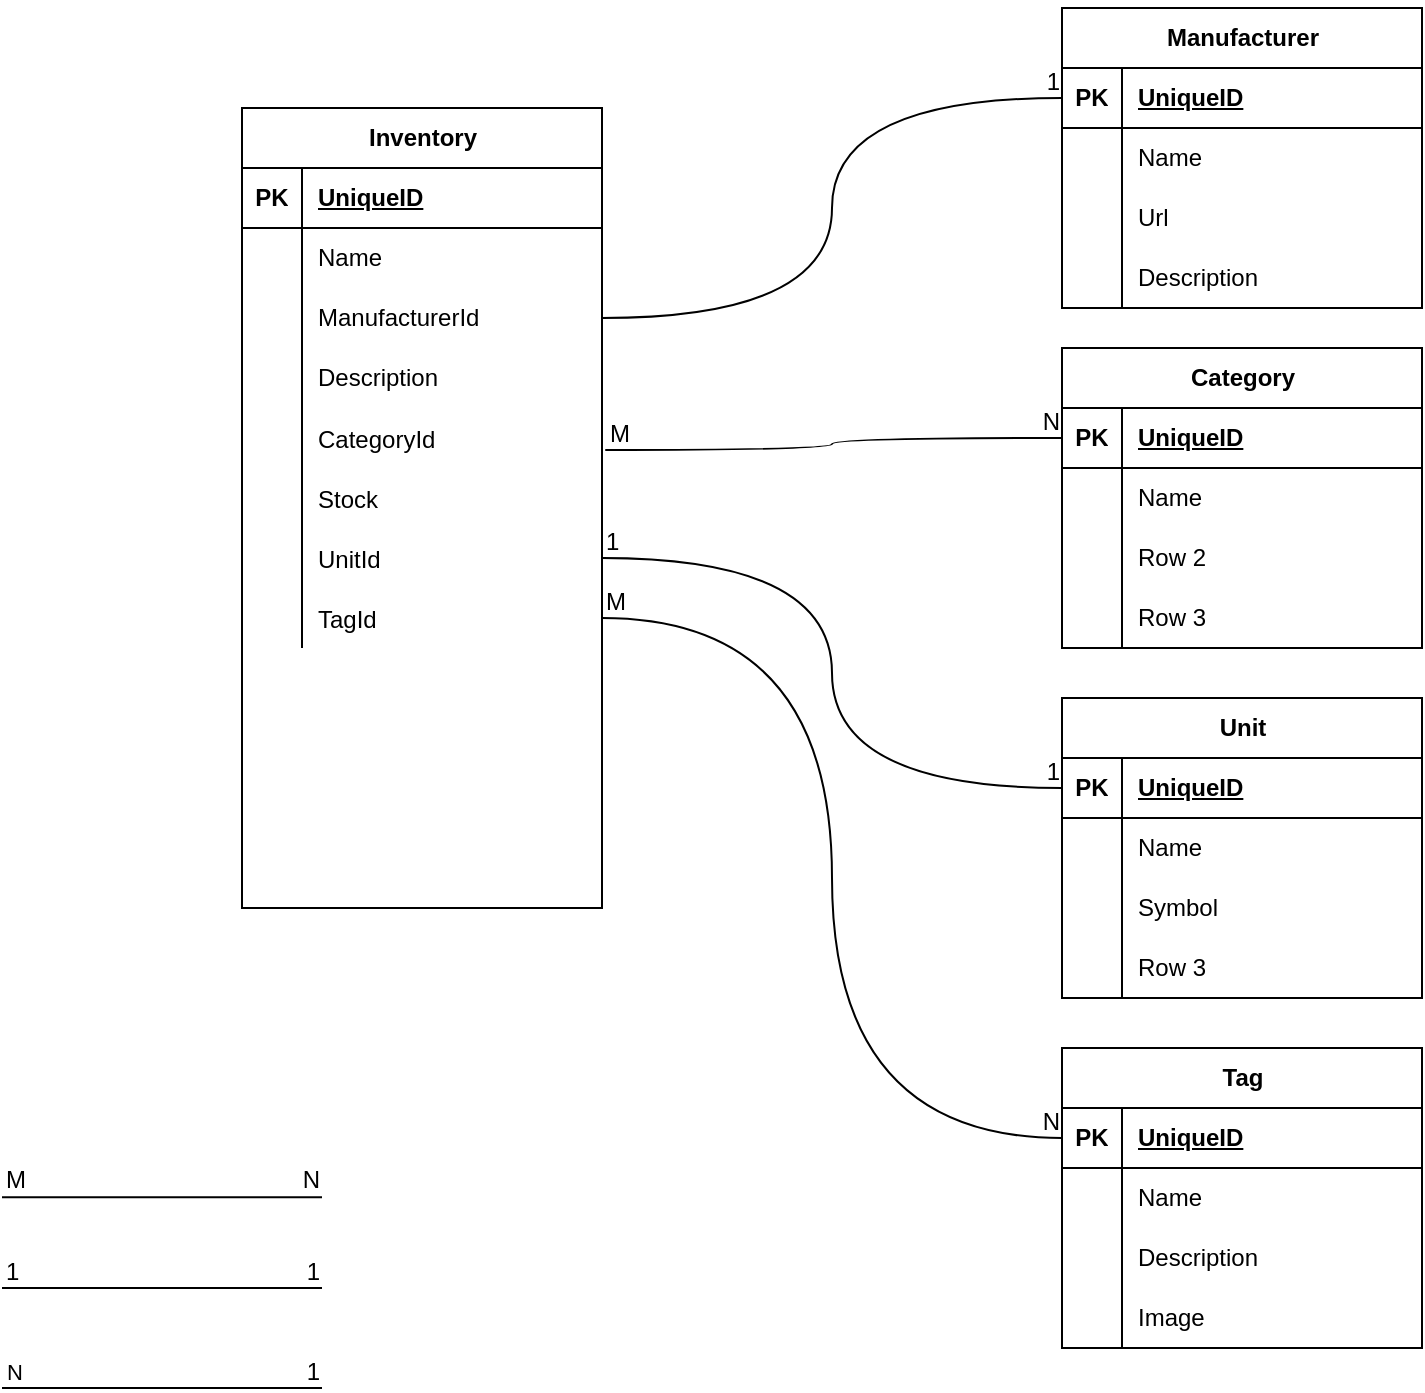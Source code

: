 <mxfile version="24.7.13">
  <diagram name="Page-1" id="e56a1550-8fbb-45ad-956c-1786394a9013">
    <mxGraphModel dx="1195" dy="789" grid="1" gridSize="10" guides="1" tooltips="1" connect="1" arrows="1" fold="1" page="1" pageScale="1" pageWidth="1100" pageHeight="850" background="none" math="0" shadow="0">
      <root>
        <mxCell id="0" />
        <mxCell id="1" parent="0" />
        <mxCell id="PE6m9HOG8rTubLcHVWo4-1" value="&lt;p&gt;&lt;b&gt;Inventory&lt;/b&gt;&lt;/p&gt;" style="shape=table;startSize=30;container=1;collapsible=1;childLayout=tableLayout;fixedRows=1;rowLines=0;fontStyle=1;align=center;resizeLast=1;html=1;" vertex="1" parent="1">
          <mxGeometry x="170" y="130" width="180" height="400" as="geometry" />
        </mxCell>
        <mxCell id="PE6m9HOG8rTubLcHVWo4-2" value="" style="shape=tableRow;horizontal=0;startSize=0;swimlaneHead=0;swimlaneBody=0;fillColor=none;collapsible=0;dropTarget=0;points=[[0,0.5],[1,0.5]];portConstraint=eastwest;top=0;left=0;right=0;bottom=1;" vertex="1" parent="PE6m9HOG8rTubLcHVWo4-1">
          <mxGeometry y="30" width="180" height="30" as="geometry" />
        </mxCell>
        <mxCell id="PE6m9HOG8rTubLcHVWo4-3" value="PK" style="shape=partialRectangle;connectable=0;fillColor=none;top=0;left=0;bottom=0;right=0;fontStyle=1;overflow=hidden;whiteSpace=wrap;html=1;" vertex="1" parent="PE6m9HOG8rTubLcHVWo4-2">
          <mxGeometry width="30" height="30" as="geometry">
            <mxRectangle width="30" height="30" as="alternateBounds" />
          </mxGeometry>
        </mxCell>
        <mxCell id="PE6m9HOG8rTubLcHVWo4-4" value="UniqueID" style="shape=partialRectangle;connectable=0;fillColor=none;top=0;left=0;bottom=0;right=0;align=left;spacingLeft=6;fontStyle=5;overflow=hidden;whiteSpace=wrap;html=1;" vertex="1" parent="PE6m9HOG8rTubLcHVWo4-2">
          <mxGeometry x="30" width="150" height="30" as="geometry">
            <mxRectangle width="150" height="30" as="alternateBounds" />
          </mxGeometry>
        </mxCell>
        <mxCell id="PE6m9HOG8rTubLcHVWo4-5" value="" style="shape=tableRow;horizontal=0;startSize=0;swimlaneHead=0;swimlaneBody=0;fillColor=none;collapsible=0;dropTarget=0;points=[[0,0.5],[1,0.5]];portConstraint=eastwest;top=0;left=0;right=0;bottom=0;" vertex="1" parent="PE6m9HOG8rTubLcHVWo4-1">
          <mxGeometry y="60" width="180" height="30" as="geometry" />
        </mxCell>
        <mxCell id="PE6m9HOG8rTubLcHVWo4-6" value="" style="shape=partialRectangle;connectable=0;fillColor=none;top=0;left=0;bottom=0;right=0;editable=1;overflow=hidden;whiteSpace=wrap;html=1;" vertex="1" parent="PE6m9HOG8rTubLcHVWo4-5">
          <mxGeometry width="30" height="30" as="geometry">
            <mxRectangle width="30" height="30" as="alternateBounds" />
          </mxGeometry>
        </mxCell>
        <mxCell id="PE6m9HOG8rTubLcHVWo4-7" value="Name" style="shape=partialRectangle;connectable=0;fillColor=none;top=0;left=0;bottom=0;right=0;align=left;spacingLeft=6;overflow=hidden;whiteSpace=wrap;html=1;" vertex="1" parent="PE6m9HOG8rTubLcHVWo4-5">
          <mxGeometry x="30" width="150" height="30" as="geometry">
            <mxRectangle width="150" height="30" as="alternateBounds" />
          </mxGeometry>
        </mxCell>
        <mxCell id="PE6m9HOG8rTubLcHVWo4-8" value="" style="shape=tableRow;horizontal=0;startSize=0;swimlaneHead=0;swimlaneBody=0;fillColor=none;collapsible=0;dropTarget=0;points=[[0,0.5],[1,0.5]];portConstraint=eastwest;top=0;left=0;right=0;bottom=0;" vertex="1" parent="PE6m9HOG8rTubLcHVWo4-1">
          <mxGeometry y="90" width="180" height="30" as="geometry" />
        </mxCell>
        <mxCell id="PE6m9HOG8rTubLcHVWo4-9" value="" style="shape=partialRectangle;connectable=0;fillColor=none;top=0;left=0;bottom=0;right=0;editable=1;overflow=hidden;whiteSpace=wrap;html=1;" vertex="1" parent="PE6m9HOG8rTubLcHVWo4-8">
          <mxGeometry width="30" height="30" as="geometry">
            <mxRectangle width="30" height="30" as="alternateBounds" />
          </mxGeometry>
        </mxCell>
        <mxCell id="PE6m9HOG8rTubLcHVWo4-10" value="ManufacturerId" style="shape=partialRectangle;connectable=0;fillColor=none;top=0;left=0;bottom=0;right=0;align=left;spacingLeft=6;overflow=hidden;whiteSpace=wrap;html=1;" vertex="1" parent="PE6m9HOG8rTubLcHVWo4-8">
          <mxGeometry x="30" width="150" height="30" as="geometry">
            <mxRectangle width="150" height="30" as="alternateBounds" />
          </mxGeometry>
        </mxCell>
        <mxCell id="PE6m9HOG8rTubLcHVWo4-11" value="" style="shape=tableRow;horizontal=0;startSize=0;swimlaneHead=0;swimlaneBody=0;fillColor=none;collapsible=0;dropTarget=0;points=[[0,0.5],[1,0.5]];portConstraint=eastwest;top=0;left=0;right=0;bottom=0;" vertex="1" parent="PE6m9HOG8rTubLcHVWo4-1">
          <mxGeometry y="120" width="180" height="30" as="geometry" />
        </mxCell>
        <mxCell id="PE6m9HOG8rTubLcHVWo4-12" value="" style="shape=partialRectangle;connectable=0;fillColor=none;top=0;left=0;bottom=0;right=0;editable=1;overflow=hidden;whiteSpace=wrap;html=1;" vertex="1" parent="PE6m9HOG8rTubLcHVWo4-11">
          <mxGeometry width="30" height="30" as="geometry">
            <mxRectangle width="30" height="30" as="alternateBounds" />
          </mxGeometry>
        </mxCell>
        <mxCell id="PE6m9HOG8rTubLcHVWo4-13" value="Description" style="shape=partialRectangle;connectable=0;fillColor=none;top=0;left=0;bottom=0;right=0;align=left;spacingLeft=6;overflow=hidden;whiteSpace=wrap;html=1;" vertex="1" parent="PE6m9HOG8rTubLcHVWo4-11">
          <mxGeometry x="30" width="150" height="30" as="geometry">
            <mxRectangle width="150" height="30" as="alternateBounds" />
          </mxGeometry>
        </mxCell>
        <mxCell id="PE6m9HOG8rTubLcHVWo4-30" value="" style="shape=tableRow;horizontal=0;startSize=0;swimlaneHead=0;swimlaneBody=0;fillColor=none;collapsible=0;dropTarget=0;points=[[0,0.5],[1,0.5]];portConstraint=eastwest;top=0;left=0;right=0;bottom=0;" vertex="1" parent="PE6m9HOG8rTubLcHVWo4-1">
          <mxGeometry y="150" width="180" height="30" as="geometry" />
        </mxCell>
        <mxCell id="PE6m9HOG8rTubLcHVWo4-31" value="" style="shape=partialRectangle;connectable=0;fillColor=none;top=0;left=0;bottom=0;right=0;editable=1;overflow=hidden;" vertex="1" parent="PE6m9HOG8rTubLcHVWo4-30">
          <mxGeometry width="30" height="30" as="geometry">
            <mxRectangle width="30" height="30" as="alternateBounds" />
          </mxGeometry>
        </mxCell>
        <mxCell id="PE6m9HOG8rTubLcHVWo4-32" value="CategoryId" style="shape=partialRectangle;connectable=0;fillColor=none;top=0;left=0;bottom=0;right=0;align=left;spacingLeft=6;overflow=hidden;" vertex="1" parent="PE6m9HOG8rTubLcHVWo4-30">
          <mxGeometry x="30" width="150" height="30" as="geometry">
            <mxRectangle width="150" height="30" as="alternateBounds" />
          </mxGeometry>
        </mxCell>
        <mxCell id="PE6m9HOG8rTubLcHVWo4-34" value="" style="shape=tableRow;horizontal=0;startSize=0;swimlaneHead=0;swimlaneBody=0;fillColor=none;collapsible=0;dropTarget=0;points=[[0,0.5],[1,0.5]];portConstraint=eastwest;top=0;left=0;right=0;bottom=0;" vertex="1" parent="PE6m9HOG8rTubLcHVWo4-1">
          <mxGeometry y="180" width="180" height="30" as="geometry" />
        </mxCell>
        <mxCell id="PE6m9HOG8rTubLcHVWo4-35" value="" style="shape=partialRectangle;connectable=0;fillColor=none;top=0;left=0;bottom=0;right=0;editable=1;overflow=hidden;" vertex="1" parent="PE6m9HOG8rTubLcHVWo4-34">
          <mxGeometry width="30" height="30" as="geometry">
            <mxRectangle width="30" height="30" as="alternateBounds" />
          </mxGeometry>
        </mxCell>
        <mxCell id="PE6m9HOG8rTubLcHVWo4-36" value="Stock" style="shape=partialRectangle;connectable=0;fillColor=none;top=0;left=0;bottom=0;right=0;align=left;spacingLeft=6;overflow=hidden;" vertex="1" parent="PE6m9HOG8rTubLcHVWo4-34">
          <mxGeometry x="30" width="150" height="30" as="geometry">
            <mxRectangle width="150" height="30" as="alternateBounds" />
          </mxGeometry>
        </mxCell>
        <mxCell id="PE6m9HOG8rTubLcHVWo4-52" value="" style="shape=tableRow;horizontal=0;startSize=0;swimlaneHead=0;swimlaneBody=0;fillColor=none;collapsible=0;dropTarget=0;points=[[0,0.5],[1,0.5]];portConstraint=eastwest;top=0;left=0;right=0;bottom=0;" vertex="1" parent="PE6m9HOG8rTubLcHVWo4-1">
          <mxGeometry y="210" width="180" height="30" as="geometry" />
        </mxCell>
        <mxCell id="PE6m9HOG8rTubLcHVWo4-53" value="" style="shape=partialRectangle;connectable=0;fillColor=none;top=0;left=0;bottom=0;right=0;editable=1;overflow=hidden;" vertex="1" parent="PE6m9HOG8rTubLcHVWo4-52">
          <mxGeometry width="30" height="30" as="geometry">
            <mxRectangle width="30" height="30" as="alternateBounds" />
          </mxGeometry>
        </mxCell>
        <mxCell id="PE6m9HOG8rTubLcHVWo4-54" value="UnitId" style="shape=partialRectangle;connectable=0;fillColor=none;top=0;left=0;bottom=0;right=0;align=left;spacingLeft=6;overflow=hidden;" vertex="1" parent="PE6m9HOG8rTubLcHVWo4-52">
          <mxGeometry x="30" width="150" height="30" as="geometry">
            <mxRectangle width="150" height="30" as="alternateBounds" />
          </mxGeometry>
        </mxCell>
        <mxCell id="PE6m9HOG8rTubLcHVWo4-70" value="" style="shape=tableRow;horizontal=0;startSize=0;swimlaneHead=0;swimlaneBody=0;fillColor=none;collapsible=0;dropTarget=0;points=[[0,0.5],[1,0.5]];portConstraint=eastwest;top=0;left=0;right=0;bottom=0;" vertex="1" parent="PE6m9HOG8rTubLcHVWo4-1">
          <mxGeometry y="240" width="180" height="30" as="geometry" />
        </mxCell>
        <mxCell id="PE6m9HOG8rTubLcHVWo4-71" value="" style="shape=partialRectangle;connectable=0;fillColor=none;top=0;left=0;bottom=0;right=0;editable=1;overflow=hidden;" vertex="1" parent="PE6m9HOG8rTubLcHVWo4-70">
          <mxGeometry width="30" height="30" as="geometry">
            <mxRectangle width="30" height="30" as="alternateBounds" />
          </mxGeometry>
        </mxCell>
        <mxCell id="PE6m9HOG8rTubLcHVWo4-72" value="TagId" style="shape=partialRectangle;connectable=0;fillColor=none;top=0;left=0;bottom=0;right=0;align=left;spacingLeft=6;overflow=hidden;" vertex="1" parent="PE6m9HOG8rTubLcHVWo4-70">
          <mxGeometry x="30" width="150" height="30" as="geometry">
            <mxRectangle width="150" height="30" as="alternateBounds" />
          </mxGeometry>
        </mxCell>
        <mxCell id="PE6m9HOG8rTubLcHVWo4-14" value="&lt;p&gt;&lt;b&gt;Manufacturer&lt;/b&gt;&lt;/p&gt;" style="shape=table;startSize=30;container=1;collapsible=1;childLayout=tableLayout;fixedRows=1;rowLines=0;fontStyle=1;align=center;resizeLast=1;html=1;" vertex="1" parent="1">
          <mxGeometry x="580" y="80" width="180" height="150" as="geometry" />
        </mxCell>
        <mxCell id="PE6m9HOG8rTubLcHVWo4-15" value="" style="shape=tableRow;horizontal=0;startSize=0;swimlaneHead=0;swimlaneBody=0;fillColor=none;collapsible=0;dropTarget=0;points=[[0,0.5],[1,0.5]];portConstraint=eastwest;top=0;left=0;right=0;bottom=1;" vertex="1" parent="PE6m9HOG8rTubLcHVWo4-14">
          <mxGeometry y="30" width="180" height="30" as="geometry" />
        </mxCell>
        <mxCell id="PE6m9HOG8rTubLcHVWo4-16" value="PK" style="shape=partialRectangle;connectable=0;fillColor=none;top=0;left=0;bottom=0;right=0;fontStyle=1;overflow=hidden;whiteSpace=wrap;html=1;" vertex="1" parent="PE6m9HOG8rTubLcHVWo4-15">
          <mxGeometry width="30" height="30" as="geometry">
            <mxRectangle width="30" height="30" as="alternateBounds" />
          </mxGeometry>
        </mxCell>
        <mxCell id="PE6m9HOG8rTubLcHVWo4-17" value="UniqueID" style="shape=partialRectangle;connectable=0;fillColor=none;top=0;left=0;bottom=0;right=0;align=left;spacingLeft=6;fontStyle=5;overflow=hidden;whiteSpace=wrap;html=1;" vertex="1" parent="PE6m9HOG8rTubLcHVWo4-15">
          <mxGeometry x="30" width="150" height="30" as="geometry">
            <mxRectangle width="150" height="30" as="alternateBounds" />
          </mxGeometry>
        </mxCell>
        <mxCell id="PE6m9HOG8rTubLcHVWo4-18" value="" style="shape=tableRow;horizontal=0;startSize=0;swimlaneHead=0;swimlaneBody=0;fillColor=none;collapsible=0;dropTarget=0;points=[[0,0.5],[1,0.5]];portConstraint=eastwest;top=0;left=0;right=0;bottom=0;" vertex="1" parent="PE6m9HOG8rTubLcHVWo4-14">
          <mxGeometry y="60" width="180" height="30" as="geometry" />
        </mxCell>
        <mxCell id="PE6m9HOG8rTubLcHVWo4-19" value="" style="shape=partialRectangle;connectable=0;fillColor=none;top=0;left=0;bottom=0;right=0;editable=1;overflow=hidden;whiteSpace=wrap;html=1;" vertex="1" parent="PE6m9HOG8rTubLcHVWo4-18">
          <mxGeometry width="30" height="30" as="geometry">
            <mxRectangle width="30" height="30" as="alternateBounds" />
          </mxGeometry>
        </mxCell>
        <mxCell id="PE6m9HOG8rTubLcHVWo4-20" value="Name" style="shape=partialRectangle;connectable=0;fillColor=none;top=0;left=0;bottom=0;right=0;align=left;spacingLeft=6;overflow=hidden;whiteSpace=wrap;html=1;" vertex="1" parent="PE6m9HOG8rTubLcHVWo4-18">
          <mxGeometry x="30" width="150" height="30" as="geometry">
            <mxRectangle width="150" height="30" as="alternateBounds" />
          </mxGeometry>
        </mxCell>
        <mxCell id="PE6m9HOG8rTubLcHVWo4-21" value="" style="shape=tableRow;horizontal=0;startSize=0;swimlaneHead=0;swimlaneBody=0;fillColor=none;collapsible=0;dropTarget=0;points=[[0,0.5],[1,0.5]];portConstraint=eastwest;top=0;left=0;right=0;bottom=0;" vertex="1" parent="PE6m9HOG8rTubLcHVWo4-14">
          <mxGeometry y="90" width="180" height="30" as="geometry" />
        </mxCell>
        <mxCell id="PE6m9HOG8rTubLcHVWo4-22" value="" style="shape=partialRectangle;connectable=0;fillColor=none;top=0;left=0;bottom=0;right=0;editable=1;overflow=hidden;whiteSpace=wrap;html=1;" vertex="1" parent="PE6m9HOG8rTubLcHVWo4-21">
          <mxGeometry width="30" height="30" as="geometry">
            <mxRectangle width="30" height="30" as="alternateBounds" />
          </mxGeometry>
        </mxCell>
        <mxCell id="PE6m9HOG8rTubLcHVWo4-23" value="Url" style="shape=partialRectangle;connectable=0;fillColor=none;top=0;left=0;bottom=0;right=0;align=left;spacingLeft=6;overflow=hidden;whiteSpace=wrap;html=1;" vertex="1" parent="PE6m9HOG8rTubLcHVWo4-21">
          <mxGeometry x="30" width="150" height="30" as="geometry">
            <mxRectangle width="150" height="30" as="alternateBounds" />
          </mxGeometry>
        </mxCell>
        <mxCell id="PE6m9HOG8rTubLcHVWo4-24" value="" style="shape=tableRow;horizontal=0;startSize=0;swimlaneHead=0;swimlaneBody=0;fillColor=none;collapsible=0;dropTarget=0;points=[[0,0.5],[1,0.5]];portConstraint=eastwest;top=0;left=0;right=0;bottom=0;" vertex="1" parent="PE6m9HOG8rTubLcHVWo4-14">
          <mxGeometry y="120" width="180" height="30" as="geometry" />
        </mxCell>
        <mxCell id="PE6m9HOG8rTubLcHVWo4-25" value="" style="shape=partialRectangle;connectable=0;fillColor=none;top=0;left=0;bottom=0;right=0;editable=1;overflow=hidden;whiteSpace=wrap;html=1;" vertex="1" parent="PE6m9HOG8rTubLcHVWo4-24">
          <mxGeometry width="30" height="30" as="geometry">
            <mxRectangle width="30" height="30" as="alternateBounds" />
          </mxGeometry>
        </mxCell>
        <mxCell id="PE6m9HOG8rTubLcHVWo4-26" value="Description" style="shape=partialRectangle;connectable=0;fillColor=none;top=0;left=0;bottom=0;right=0;align=left;spacingLeft=6;overflow=hidden;whiteSpace=wrap;html=1;" vertex="1" parent="PE6m9HOG8rTubLcHVWo4-24">
          <mxGeometry x="30" width="150" height="30" as="geometry">
            <mxRectangle width="150" height="30" as="alternateBounds" />
          </mxGeometry>
        </mxCell>
        <mxCell id="PE6m9HOG8rTubLcHVWo4-37" value="Category" style="shape=table;startSize=30;container=1;collapsible=1;childLayout=tableLayout;fixedRows=1;rowLines=0;fontStyle=1;align=center;resizeLast=1;html=1;" vertex="1" parent="1">
          <mxGeometry x="580" y="250" width="180" height="150" as="geometry" />
        </mxCell>
        <mxCell id="PE6m9HOG8rTubLcHVWo4-38" value="" style="shape=tableRow;horizontal=0;startSize=0;swimlaneHead=0;swimlaneBody=0;fillColor=none;collapsible=0;dropTarget=0;points=[[0,0.5],[1,0.5]];portConstraint=eastwest;top=0;left=0;right=0;bottom=1;" vertex="1" parent="PE6m9HOG8rTubLcHVWo4-37">
          <mxGeometry y="30" width="180" height="30" as="geometry" />
        </mxCell>
        <mxCell id="PE6m9HOG8rTubLcHVWo4-39" value="PK" style="shape=partialRectangle;connectable=0;fillColor=none;top=0;left=0;bottom=0;right=0;fontStyle=1;overflow=hidden;whiteSpace=wrap;html=1;" vertex="1" parent="PE6m9HOG8rTubLcHVWo4-38">
          <mxGeometry width="30" height="30" as="geometry">
            <mxRectangle width="30" height="30" as="alternateBounds" />
          </mxGeometry>
        </mxCell>
        <mxCell id="PE6m9HOG8rTubLcHVWo4-40" value="UniqueID" style="shape=partialRectangle;connectable=0;fillColor=none;top=0;left=0;bottom=0;right=0;align=left;spacingLeft=6;fontStyle=5;overflow=hidden;whiteSpace=wrap;html=1;" vertex="1" parent="PE6m9HOG8rTubLcHVWo4-38">
          <mxGeometry x="30" width="150" height="30" as="geometry">
            <mxRectangle width="150" height="30" as="alternateBounds" />
          </mxGeometry>
        </mxCell>
        <mxCell id="PE6m9HOG8rTubLcHVWo4-41" value="" style="shape=tableRow;horizontal=0;startSize=0;swimlaneHead=0;swimlaneBody=0;fillColor=none;collapsible=0;dropTarget=0;points=[[0,0.5],[1,0.5]];portConstraint=eastwest;top=0;left=0;right=0;bottom=0;" vertex="1" parent="PE6m9HOG8rTubLcHVWo4-37">
          <mxGeometry y="60" width="180" height="30" as="geometry" />
        </mxCell>
        <mxCell id="PE6m9HOG8rTubLcHVWo4-42" value="" style="shape=partialRectangle;connectable=0;fillColor=none;top=0;left=0;bottom=0;right=0;editable=1;overflow=hidden;whiteSpace=wrap;html=1;" vertex="1" parent="PE6m9HOG8rTubLcHVWo4-41">
          <mxGeometry width="30" height="30" as="geometry">
            <mxRectangle width="30" height="30" as="alternateBounds" />
          </mxGeometry>
        </mxCell>
        <mxCell id="PE6m9HOG8rTubLcHVWo4-43" value="Name" style="shape=partialRectangle;connectable=0;fillColor=none;top=0;left=0;bottom=0;right=0;align=left;spacingLeft=6;overflow=hidden;whiteSpace=wrap;html=1;" vertex="1" parent="PE6m9HOG8rTubLcHVWo4-41">
          <mxGeometry x="30" width="150" height="30" as="geometry">
            <mxRectangle width="150" height="30" as="alternateBounds" />
          </mxGeometry>
        </mxCell>
        <mxCell id="PE6m9HOG8rTubLcHVWo4-44" value="" style="shape=tableRow;horizontal=0;startSize=0;swimlaneHead=0;swimlaneBody=0;fillColor=none;collapsible=0;dropTarget=0;points=[[0,0.5],[1,0.5]];portConstraint=eastwest;top=0;left=0;right=0;bottom=0;" vertex="1" parent="PE6m9HOG8rTubLcHVWo4-37">
          <mxGeometry y="90" width="180" height="30" as="geometry" />
        </mxCell>
        <mxCell id="PE6m9HOG8rTubLcHVWo4-45" value="" style="shape=partialRectangle;connectable=0;fillColor=none;top=0;left=0;bottom=0;right=0;editable=1;overflow=hidden;whiteSpace=wrap;html=1;" vertex="1" parent="PE6m9HOG8rTubLcHVWo4-44">
          <mxGeometry width="30" height="30" as="geometry">
            <mxRectangle width="30" height="30" as="alternateBounds" />
          </mxGeometry>
        </mxCell>
        <mxCell id="PE6m9HOG8rTubLcHVWo4-46" value="Row 2" style="shape=partialRectangle;connectable=0;fillColor=none;top=0;left=0;bottom=0;right=0;align=left;spacingLeft=6;overflow=hidden;whiteSpace=wrap;html=1;" vertex="1" parent="PE6m9HOG8rTubLcHVWo4-44">
          <mxGeometry x="30" width="150" height="30" as="geometry">
            <mxRectangle width="150" height="30" as="alternateBounds" />
          </mxGeometry>
        </mxCell>
        <mxCell id="PE6m9HOG8rTubLcHVWo4-47" value="" style="shape=tableRow;horizontal=0;startSize=0;swimlaneHead=0;swimlaneBody=0;fillColor=none;collapsible=0;dropTarget=0;points=[[0,0.5],[1,0.5]];portConstraint=eastwest;top=0;left=0;right=0;bottom=0;" vertex="1" parent="PE6m9HOG8rTubLcHVWo4-37">
          <mxGeometry y="120" width="180" height="30" as="geometry" />
        </mxCell>
        <mxCell id="PE6m9HOG8rTubLcHVWo4-48" value="" style="shape=partialRectangle;connectable=0;fillColor=none;top=0;left=0;bottom=0;right=0;editable=1;overflow=hidden;whiteSpace=wrap;html=1;" vertex="1" parent="PE6m9HOG8rTubLcHVWo4-47">
          <mxGeometry width="30" height="30" as="geometry">
            <mxRectangle width="30" height="30" as="alternateBounds" />
          </mxGeometry>
        </mxCell>
        <mxCell id="PE6m9HOG8rTubLcHVWo4-49" value="Row 3" style="shape=partialRectangle;connectable=0;fillColor=none;top=0;left=0;bottom=0;right=0;align=left;spacingLeft=6;overflow=hidden;whiteSpace=wrap;html=1;" vertex="1" parent="PE6m9HOG8rTubLcHVWo4-47">
          <mxGeometry x="30" width="150" height="30" as="geometry">
            <mxRectangle width="150" height="30" as="alternateBounds" />
          </mxGeometry>
        </mxCell>
        <mxCell id="PE6m9HOG8rTubLcHVWo4-55" value="Unit" style="shape=table;startSize=30;container=1;collapsible=1;childLayout=tableLayout;fixedRows=1;rowLines=0;fontStyle=1;align=center;resizeLast=1;html=1;" vertex="1" parent="1">
          <mxGeometry x="580" y="425" width="180" height="150" as="geometry" />
        </mxCell>
        <mxCell id="PE6m9HOG8rTubLcHVWo4-56" value="" style="shape=tableRow;horizontal=0;startSize=0;swimlaneHead=0;swimlaneBody=0;fillColor=none;collapsible=0;dropTarget=0;points=[[0,0.5],[1,0.5]];portConstraint=eastwest;top=0;left=0;right=0;bottom=1;" vertex="1" parent="PE6m9HOG8rTubLcHVWo4-55">
          <mxGeometry y="30" width="180" height="30" as="geometry" />
        </mxCell>
        <mxCell id="PE6m9HOG8rTubLcHVWo4-57" value="PK" style="shape=partialRectangle;connectable=0;fillColor=none;top=0;left=0;bottom=0;right=0;fontStyle=1;overflow=hidden;whiteSpace=wrap;html=1;" vertex="1" parent="PE6m9HOG8rTubLcHVWo4-56">
          <mxGeometry width="30" height="30" as="geometry">
            <mxRectangle width="30" height="30" as="alternateBounds" />
          </mxGeometry>
        </mxCell>
        <mxCell id="PE6m9HOG8rTubLcHVWo4-58" value="UniqueID" style="shape=partialRectangle;connectable=0;fillColor=none;top=0;left=0;bottom=0;right=0;align=left;spacingLeft=6;fontStyle=5;overflow=hidden;whiteSpace=wrap;html=1;" vertex="1" parent="PE6m9HOG8rTubLcHVWo4-56">
          <mxGeometry x="30" width="150" height="30" as="geometry">
            <mxRectangle width="150" height="30" as="alternateBounds" />
          </mxGeometry>
        </mxCell>
        <mxCell id="PE6m9HOG8rTubLcHVWo4-59" value="" style="shape=tableRow;horizontal=0;startSize=0;swimlaneHead=0;swimlaneBody=0;fillColor=none;collapsible=0;dropTarget=0;points=[[0,0.5],[1,0.5]];portConstraint=eastwest;top=0;left=0;right=0;bottom=0;" vertex="1" parent="PE6m9HOG8rTubLcHVWo4-55">
          <mxGeometry y="60" width="180" height="30" as="geometry" />
        </mxCell>
        <mxCell id="PE6m9HOG8rTubLcHVWo4-60" value="" style="shape=partialRectangle;connectable=0;fillColor=none;top=0;left=0;bottom=0;right=0;editable=1;overflow=hidden;whiteSpace=wrap;html=1;" vertex="1" parent="PE6m9HOG8rTubLcHVWo4-59">
          <mxGeometry width="30" height="30" as="geometry">
            <mxRectangle width="30" height="30" as="alternateBounds" />
          </mxGeometry>
        </mxCell>
        <mxCell id="PE6m9HOG8rTubLcHVWo4-61" value="Name" style="shape=partialRectangle;connectable=0;fillColor=none;top=0;left=0;bottom=0;right=0;align=left;spacingLeft=6;overflow=hidden;whiteSpace=wrap;html=1;" vertex="1" parent="PE6m9HOG8rTubLcHVWo4-59">
          <mxGeometry x="30" width="150" height="30" as="geometry">
            <mxRectangle width="150" height="30" as="alternateBounds" />
          </mxGeometry>
        </mxCell>
        <mxCell id="PE6m9HOG8rTubLcHVWo4-62" value="" style="shape=tableRow;horizontal=0;startSize=0;swimlaneHead=0;swimlaneBody=0;fillColor=none;collapsible=0;dropTarget=0;points=[[0,0.5],[1,0.5]];portConstraint=eastwest;top=0;left=0;right=0;bottom=0;" vertex="1" parent="PE6m9HOG8rTubLcHVWo4-55">
          <mxGeometry y="90" width="180" height="30" as="geometry" />
        </mxCell>
        <mxCell id="PE6m9HOG8rTubLcHVWo4-63" value="" style="shape=partialRectangle;connectable=0;fillColor=none;top=0;left=0;bottom=0;right=0;editable=1;overflow=hidden;whiteSpace=wrap;html=1;" vertex="1" parent="PE6m9HOG8rTubLcHVWo4-62">
          <mxGeometry width="30" height="30" as="geometry">
            <mxRectangle width="30" height="30" as="alternateBounds" />
          </mxGeometry>
        </mxCell>
        <mxCell id="PE6m9HOG8rTubLcHVWo4-64" value="Symbol" style="shape=partialRectangle;connectable=0;fillColor=none;top=0;left=0;bottom=0;right=0;align=left;spacingLeft=6;overflow=hidden;whiteSpace=wrap;html=1;" vertex="1" parent="PE6m9HOG8rTubLcHVWo4-62">
          <mxGeometry x="30" width="150" height="30" as="geometry">
            <mxRectangle width="150" height="30" as="alternateBounds" />
          </mxGeometry>
        </mxCell>
        <mxCell id="PE6m9HOG8rTubLcHVWo4-65" value="" style="shape=tableRow;horizontal=0;startSize=0;swimlaneHead=0;swimlaneBody=0;fillColor=none;collapsible=0;dropTarget=0;points=[[0,0.5],[1,0.5]];portConstraint=eastwest;top=0;left=0;right=0;bottom=0;" vertex="1" parent="PE6m9HOG8rTubLcHVWo4-55">
          <mxGeometry y="120" width="180" height="30" as="geometry" />
        </mxCell>
        <mxCell id="PE6m9HOG8rTubLcHVWo4-66" value="" style="shape=partialRectangle;connectable=0;fillColor=none;top=0;left=0;bottom=0;right=0;editable=1;overflow=hidden;whiteSpace=wrap;html=1;" vertex="1" parent="PE6m9HOG8rTubLcHVWo4-65">
          <mxGeometry width="30" height="30" as="geometry">
            <mxRectangle width="30" height="30" as="alternateBounds" />
          </mxGeometry>
        </mxCell>
        <mxCell id="PE6m9HOG8rTubLcHVWo4-67" value="Row 3" style="shape=partialRectangle;connectable=0;fillColor=none;top=0;left=0;bottom=0;right=0;align=left;spacingLeft=6;overflow=hidden;whiteSpace=wrap;html=1;" vertex="1" parent="PE6m9HOG8rTubLcHVWo4-65">
          <mxGeometry x="30" width="150" height="30" as="geometry">
            <mxRectangle width="150" height="30" as="alternateBounds" />
          </mxGeometry>
        </mxCell>
        <mxCell id="PE6m9HOG8rTubLcHVWo4-73" value="Tag" style="shape=table;startSize=30;container=1;collapsible=1;childLayout=tableLayout;fixedRows=1;rowLines=0;fontStyle=1;align=center;resizeLast=1;html=1;" vertex="1" parent="1">
          <mxGeometry x="580" y="600" width="180" height="150" as="geometry" />
        </mxCell>
        <mxCell id="PE6m9HOG8rTubLcHVWo4-74" value="" style="shape=tableRow;horizontal=0;startSize=0;swimlaneHead=0;swimlaneBody=0;fillColor=none;collapsible=0;dropTarget=0;points=[[0,0.5],[1,0.5]];portConstraint=eastwest;top=0;left=0;right=0;bottom=1;" vertex="1" parent="PE6m9HOG8rTubLcHVWo4-73">
          <mxGeometry y="30" width="180" height="30" as="geometry" />
        </mxCell>
        <mxCell id="PE6m9HOG8rTubLcHVWo4-75" value="PK" style="shape=partialRectangle;connectable=0;fillColor=none;top=0;left=0;bottom=0;right=0;fontStyle=1;overflow=hidden;whiteSpace=wrap;html=1;" vertex="1" parent="PE6m9HOG8rTubLcHVWo4-74">
          <mxGeometry width="30" height="30" as="geometry">
            <mxRectangle width="30" height="30" as="alternateBounds" />
          </mxGeometry>
        </mxCell>
        <mxCell id="PE6m9HOG8rTubLcHVWo4-76" value="UniqueID" style="shape=partialRectangle;connectable=0;fillColor=none;top=0;left=0;bottom=0;right=0;align=left;spacingLeft=6;fontStyle=5;overflow=hidden;whiteSpace=wrap;html=1;" vertex="1" parent="PE6m9HOG8rTubLcHVWo4-74">
          <mxGeometry x="30" width="150" height="30" as="geometry">
            <mxRectangle width="150" height="30" as="alternateBounds" />
          </mxGeometry>
        </mxCell>
        <mxCell id="PE6m9HOG8rTubLcHVWo4-77" value="" style="shape=tableRow;horizontal=0;startSize=0;swimlaneHead=0;swimlaneBody=0;fillColor=none;collapsible=0;dropTarget=0;points=[[0,0.5],[1,0.5]];portConstraint=eastwest;top=0;left=0;right=0;bottom=0;" vertex="1" parent="PE6m9HOG8rTubLcHVWo4-73">
          <mxGeometry y="60" width="180" height="30" as="geometry" />
        </mxCell>
        <mxCell id="PE6m9HOG8rTubLcHVWo4-78" value="" style="shape=partialRectangle;connectable=0;fillColor=none;top=0;left=0;bottom=0;right=0;editable=1;overflow=hidden;whiteSpace=wrap;html=1;" vertex="1" parent="PE6m9HOG8rTubLcHVWo4-77">
          <mxGeometry width="30" height="30" as="geometry">
            <mxRectangle width="30" height="30" as="alternateBounds" />
          </mxGeometry>
        </mxCell>
        <mxCell id="PE6m9HOG8rTubLcHVWo4-79" value="Name" style="shape=partialRectangle;connectable=0;fillColor=none;top=0;left=0;bottom=0;right=0;align=left;spacingLeft=6;overflow=hidden;whiteSpace=wrap;html=1;" vertex="1" parent="PE6m9HOG8rTubLcHVWo4-77">
          <mxGeometry x="30" width="150" height="30" as="geometry">
            <mxRectangle width="150" height="30" as="alternateBounds" />
          </mxGeometry>
        </mxCell>
        <mxCell id="PE6m9HOG8rTubLcHVWo4-80" value="" style="shape=tableRow;horizontal=0;startSize=0;swimlaneHead=0;swimlaneBody=0;fillColor=none;collapsible=0;dropTarget=0;points=[[0,0.5],[1,0.5]];portConstraint=eastwest;top=0;left=0;right=0;bottom=0;" vertex="1" parent="PE6m9HOG8rTubLcHVWo4-73">
          <mxGeometry y="90" width="180" height="30" as="geometry" />
        </mxCell>
        <mxCell id="PE6m9HOG8rTubLcHVWo4-81" value="" style="shape=partialRectangle;connectable=0;fillColor=none;top=0;left=0;bottom=0;right=0;editable=1;overflow=hidden;whiteSpace=wrap;html=1;" vertex="1" parent="PE6m9HOG8rTubLcHVWo4-80">
          <mxGeometry width="30" height="30" as="geometry">
            <mxRectangle width="30" height="30" as="alternateBounds" />
          </mxGeometry>
        </mxCell>
        <mxCell id="PE6m9HOG8rTubLcHVWo4-82" value="Description" style="shape=partialRectangle;connectable=0;fillColor=none;top=0;left=0;bottom=0;right=0;align=left;spacingLeft=6;overflow=hidden;whiteSpace=wrap;html=1;" vertex="1" parent="PE6m9HOG8rTubLcHVWo4-80">
          <mxGeometry x="30" width="150" height="30" as="geometry">
            <mxRectangle width="150" height="30" as="alternateBounds" />
          </mxGeometry>
        </mxCell>
        <mxCell id="PE6m9HOG8rTubLcHVWo4-83" value="" style="shape=tableRow;horizontal=0;startSize=0;swimlaneHead=0;swimlaneBody=0;fillColor=none;collapsible=0;dropTarget=0;points=[[0,0.5],[1,0.5]];portConstraint=eastwest;top=0;left=0;right=0;bottom=0;" vertex="1" parent="PE6m9HOG8rTubLcHVWo4-73">
          <mxGeometry y="120" width="180" height="30" as="geometry" />
        </mxCell>
        <mxCell id="PE6m9HOG8rTubLcHVWo4-84" value="" style="shape=partialRectangle;connectable=0;fillColor=none;top=0;left=0;bottom=0;right=0;editable=1;overflow=hidden;whiteSpace=wrap;html=1;" vertex="1" parent="PE6m9HOG8rTubLcHVWo4-83">
          <mxGeometry width="30" height="30" as="geometry">
            <mxRectangle width="30" height="30" as="alternateBounds" />
          </mxGeometry>
        </mxCell>
        <mxCell id="PE6m9HOG8rTubLcHVWo4-85" value="Image" style="shape=partialRectangle;connectable=0;fillColor=none;top=0;left=0;bottom=0;right=0;align=left;spacingLeft=6;overflow=hidden;whiteSpace=wrap;html=1;" vertex="1" parent="PE6m9HOG8rTubLcHVWo4-83">
          <mxGeometry x="30" width="150" height="30" as="geometry">
            <mxRectangle width="150" height="30" as="alternateBounds" />
          </mxGeometry>
        </mxCell>
        <mxCell id="PE6m9HOG8rTubLcHVWo4-89" value="" style="endArrow=none;html=1;rounded=0;edgeStyle=orthogonalEdgeStyle;curved=1;entryX=0;entryY=0.5;entryDx=0;entryDy=0;" edge="1" parent="1" source="PE6m9HOG8rTubLcHVWo4-52" target="PE6m9HOG8rTubLcHVWo4-56">
          <mxGeometry relative="1" as="geometry">
            <mxPoint x="260" y="630" as="sourcePoint" />
            <mxPoint x="420" y="630" as="targetPoint" />
          </mxGeometry>
        </mxCell>
        <mxCell id="PE6m9HOG8rTubLcHVWo4-90" value="1" style="resizable=0;html=1;whiteSpace=wrap;align=left;verticalAlign=bottom;" connectable="0" vertex="1" parent="PE6m9HOG8rTubLcHVWo4-89">
          <mxGeometry x="-1" relative="1" as="geometry" />
        </mxCell>
        <mxCell id="PE6m9HOG8rTubLcHVWo4-91" value="1" style="resizable=0;html=1;whiteSpace=wrap;align=right;verticalAlign=bottom;" connectable="0" vertex="1" parent="PE6m9HOG8rTubLcHVWo4-89">
          <mxGeometry x="1" relative="1" as="geometry" />
        </mxCell>
        <mxCell id="PE6m9HOG8rTubLcHVWo4-92" value="" style="endArrow=none;html=1;rounded=0;edgeStyle=orthogonalEdgeStyle;curved=1;" edge="1" parent="1">
          <mxGeometry relative="1" as="geometry">
            <mxPoint x="50" y="720" as="sourcePoint" />
            <mxPoint x="210" y="720" as="targetPoint" />
          </mxGeometry>
        </mxCell>
        <mxCell id="PE6m9HOG8rTubLcHVWo4-93" value="1" style="resizable=0;html=1;whiteSpace=wrap;align=left;verticalAlign=bottom;" connectable="0" vertex="1" parent="PE6m9HOG8rTubLcHVWo4-92">
          <mxGeometry x="-1" relative="1" as="geometry" />
        </mxCell>
        <mxCell id="PE6m9HOG8rTubLcHVWo4-94" value="1" style="resizable=0;html=1;whiteSpace=wrap;align=right;verticalAlign=bottom;" connectable="0" vertex="1" parent="PE6m9HOG8rTubLcHVWo4-92">
          <mxGeometry x="1" relative="1" as="geometry" />
        </mxCell>
        <mxCell id="PE6m9HOG8rTubLcHVWo4-95" value="" style="endArrow=none;html=1;rounded=0;edgeStyle=orthogonalEdgeStyle;curved=1;" edge="1" parent="1">
          <mxGeometry relative="1" as="geometry">
            <mxPoint x="50" y="770" as="sourcePoint" />
            <mxPoint x="210" y="770" as="targetPoint" />
          </mxGeometry>
        </mxCell>
        <mxCell id="PE6m9HOG8rTubLcHVWo4-96" value="1" style="resizable=0;html=1;whiteSpace=wrap;align=left;verticalAlign=bottom;" connectable="0" vertex="1" parent="PE6m9HOG8rTubLcHVWo4-95">
          <mxGeometry x="-1" relative="1" as="geometry" />
        </mxCell>
        <mxCell id="PE6m9HOG8rTubLcHVWo4-97" value="1" style="resizable=0;html=1;whiteSpace=wrap;align=right;verticalAlign=bottom;" connectable="0" vertex="1" parent="PE6m9HOG8rTubLcHVWo4-95">
          <mxGeometry x="1" relative="1" as="geometry" />
        </mxCell>
        <mxCell id="PE6m9HOG8rTubLcHVWo4-98" value="n" style="edgeLabel;html=1;align=center;verticalAlign=middle;resizable=0;points=[];" vertex="1" connectable="0" parent="PE6m9HOG8rTubLcHVWo4-95">
          <mxGeometry x="-0.938" y="8" relative="1" as="geometry">
            <mxPoint as="offset" />
          </mxGeometry>
        </mxCell>
        <mxCell id="PE6m9HOG8rTubLcHVWo4-102" value="N" style="edgeLabel;html=1;align=center;verticalAlign=middle;resizable=0;points=[];" vertex="1" connectable="0" parent="PE6m9HOG8rTubLcHVWo4-95">
          <mxGeometry x="-0.927" y="8" relative="1" as="geometry">
            <mxPoint as="offset" />
          </mxGeometry>
        </mxCell>
        <mxCell id="PE6m9HOG8rTubLcHVWo4-99" value="" style="endArrow=none;html=1;rounded=0;edgeStyle=orthogonalEdgeStyle;curved=1;" edge="1" parent="1">
          <mxGeometry relative="1" as="geometry">
            <mxPoint x="50" y="674.58" as="sourcePoint" />
            <mxPoint x="210" y="674.58" as="targetPoint" />
          </mxGeometry>
        </mxCell>
        <mxCell id="PE6m9HOG8rTubLcHVWo4-100" value="M" style="resizable=0;html=1;whiteSpace=wrap;align=left;verticalAlign=bottom;" connectable="0" vertex="1" parent="PE6m9HOG8rTubLcHVWo4-99">
          <mxGeometry x="-1" relative="1" as="geometry" />
        </mxCell>
        <mxCell id="PE6m9HOG8rTubLcHVWo4-101" value="N" style="resizable=0;html=1;whiteSpace=wrap;align=right;verticalAlign=bottom;" connectable="0" vertex="1" parent="PE6m9HOG8rTubLcHVWo4-99">
          <mxGeometry x="1" relative="1" as="geometry" />
        </mxCell>
        <mxCell id="PE6m9HOG8rTubLcHVWo4-103" value="" style="endArrow=none;html=1;rounded=0;exitX=1;exitY=0.5;exitDx=0;exitDy=0;edgeStyle=orthogonalEdgeStyle;curved=1;entryX=0;entryY=0.5;entryDx=0;entryDy=0;" edge="1" parent="1" source="PE6m9HOG8rTubLcHVWo4-70" target="PE6m9HOG8rTubLcHVWo4-74">
          <mxGeometry relative="1" as="geometry">
            <mxPoint x="260" y="610" as="sourcePoint" />
            <mxPoint x="420" y="610" as="targetPoint" />
          </mxGeometry>
        </mxCell>
        <mxCell id="PE6m9HOG8rTubLcHVWo4-104" value="M" style="resizable=0;html=1;whiteSpace=wrap;align=left;verticalAlign=bottom;" connectable="0" vertex="1" parent="PE6m9HOG8rTubLcHVWo4-103">
          <mxGeometry x="-1" relative="1" as="geometry" />
        </mxCell>
        <mxCell id="PE6m9HOG8rTubLcHVWo4-105" value="N" style="resizable=0;html=1;whiteSpace=wrap;align=right;verticalAlign=bottom;" connectable="0" vertex="1" parent="PE6m9HOG8rTubLcHVWo4-103">
          <mxGeometry x="1" relative="1" as="geometry" />
        </mxCell>
        <mxCell id="PE6m9HOG8rTubLcHVWo4-106" value="" style="endArrow=none;html=1;rounded=0;exitX=1.009;exitY=0.7;exitDx=0;exitDy=0;exitPerimeter=0;edgeStyle=orthogonalEdgeStyle;curved=1;entryX=0;entryY=0.5;entryDx=0;entryDy=0;" edge="1" parent="1" source="PE6m9HOG8rTubLcHVWo4-30" target="PE6m9HOG8rTubLcHVWo4-38">
          <mxGeometry relative="1" as="geometry">
            <mxPoint x="380" y="280.0" as="sourcePoint" />
            <mxPoint x="540" y="280.0" as="targetPoint" />
          </mxGeometry>
        </mxCell>
        <mxCell id="PE6m9HOG8rTubLcHVWo4-107" value="M" style="resizable=0;html=1;whiteSpace=wrap;align=left;verticalAlign=bottom;" connectable="0" vertex="1" parent="PE6m9HOG8rTubLcHVWo4-106">
          <mxGeometry x="-1" relative="1" as="geometry" />
        </mxCell>
        <mxCell id="PE6m9HOG8rTubLcHVWo4-108" value="N" style="resizable=0;html=1;whiteSpace=wrap;align=right;verticalAlign=bottom;" connectable="0" vertex="1" parent="PE6m9HOG8rTubLcHVWo4-106">
          <mxGeometry x="1" relative="1" as="geometry" />
        </mxCell>
        <mxCell id="PE6m9HOG8rTubLcHVWo4-109" value="" style="endArrow=none;html=1;rounded=0;edgeStyle=orthogonalEdgeStyle;curved=1;entryX=0;entryY=0.5;entryDx=0;entryDy=0;exitX=1;exitY=0.5;exitDx=0;exitDy=0;" edge="1" parent="1" source="PE6m9HOG8rTubLcHVWo4-8" target="PE6m9HOG8rTubLcHVWo4-15">
          <mxGeometry relative="1" as="geometry">
            <mxPoint x="380" y="180" as="sourcePoint" />
            <mxPoint x="540" y="180" as="targetPoint" />
          </mxGeometry>
        </mxCell>
        <mxCell id="PE6m9HOG8rTubLcHVWo4-110" value="1" style="resizable=0;html=1;whiteSpace=wrap;align=right;verticalAlign=bottom;" connectable="0" vertex="1" parent="PE6m9HOG8rTubLcHVWo4-109">
          <mxGeometry x="1" relative="1" as="geometry" />
        </mxCell>
      </root>
    </mxGraphModel>
  </diagram>
</mxfile>
